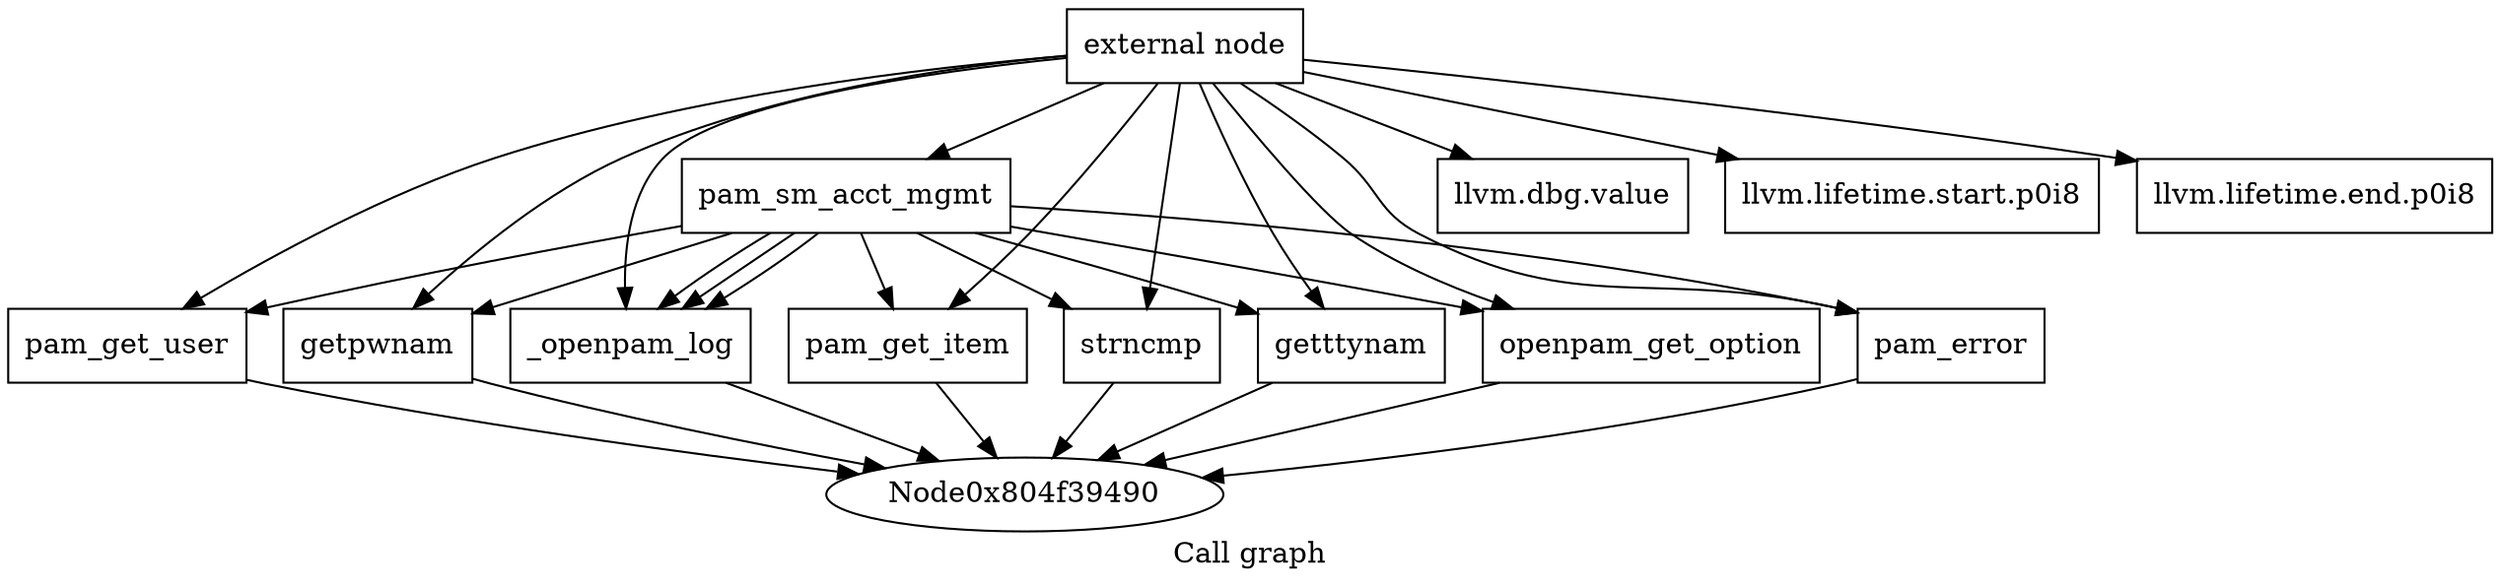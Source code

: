 digraph "Call graph" {
	label="Call graph";

	Node0x804f39460 [shape=record,label="{external node}"];
	Node0x804f39460 -> Node0x804f394f0;
	Node0x804f39460 -> Node0x804f39850;
	Node0x804f39460 -> Node0x804f398b0;
	Node0x804f39460 -> Node0x804f39550;
	Node0x804f39460 -> Node0x804f395b0;
	Node0x804f39460 -> Node0x804f39610;
	Node0x804f39460 -> Node0x804f39670;
	Node0x804f39460 -> Node0x804f396d0;
	Node0x804f39460 -> Node0x804f39730;
	Node0x804f39460 -> Node0x804f39790;
	Node0x804f39460 -> Node0x804f397f0;
	Node0x804f39460 -> Node0x804f39910;
	Node0x804f394f0 [shape=record,label="{pam_sm_acct_mgmt}"];
	Node0x804f394f0 -> Node0x804f39550;
	Node0x804f394f0 -> Node0x804f395b0;
	Node0x804f394f0 -> Node0x804f39610;
	Node0x804f394f0 -> Node0x804f39670;
	Node0x804f394f0 -> Node0x804f39610;
	Node0x804f394f0 -> Node0x804f396d0;
	Node0x804f394f0 -> Node0x804f39610;
	Node0x804f394f0 -> Node0x804f39730;
	Node0x804f394f0 -> Node0x804f39790;
	Node0x804f394f0 -> Node0x804f397f0;
	Node0x804f39850 [shape=record,label="{llvm.dbg.value}"];
	Node0x804f398b0 [shape=record,label="{llvm.lifetime.start.p0i8}"];
	Node0x804f39550 [shape=record,label="{pam_get_user}"];
	Node0x804f39550 -> Node0x804f39490;
	Node0x804f395b0 [shape=record,label="{getpwnam}"];
	Node0x804f395b0 -> Node0x804f39490;
	Node0x804f39610 [shape=record,label="{_openpam_log}"];
	Node0x804f39610 -> Node0x804f39490;
	Node0x804f39670 [shape=record,label="{pam_get_item}"];
	Node0x804f39670 -> Node0x804f39490;
	Node0x804f396d0 [shape=record,label="{strncmp}"];
	Node0x804f396d0 -> Node0x804f39490;
	Node0x804f39730 [shape=record,label="{getttynam}"];
	Node0x804f39730 -> Node0x804f39490;
	Node0x804f39790 [shape=record,label="{openpam_get_option}"];
	Node0x804f39790 -> Node0x804f39490;
	Node0x804f397f0 [shape=record,label="{pam_error}"];
	Node0x804f397f0 -> Node0x804f39490;
	Node0x804f39910 [shape=record,label="{llvm.lifetime.end.p0i8}"];
}
